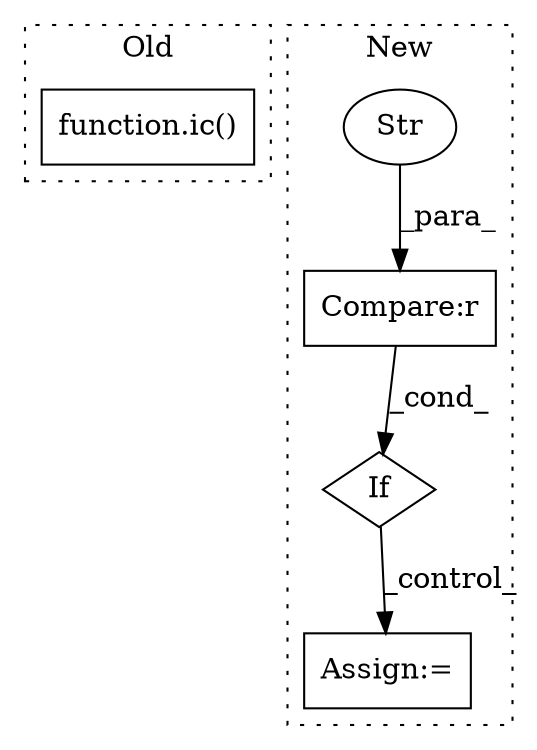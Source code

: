 digraph G {
subgraph cluster0 {
1 [label="function.ic()" a="75" s="16762,16778" l="3,1" shape="box"];
label = "Old";
style="dotted";
}
subgraph cluster1 {
2 [label="If" a="96" s="16989" l="3" shape="diamond"];
3 [label="Compare:r" a="40" s="16992" l="15" shape="box"];
4 [label="Assign:=" a="68" s="17046" l="3" shape="box"];
5 [label="Str" a="66" s="16999" l="8" shape="ellipse"];
label = "New";
style="dotted";
}
2 -> 4 [label="_control_"];
3 -> 2 [label="_cond_"];
5 -> 3 [label="_para_"];
}